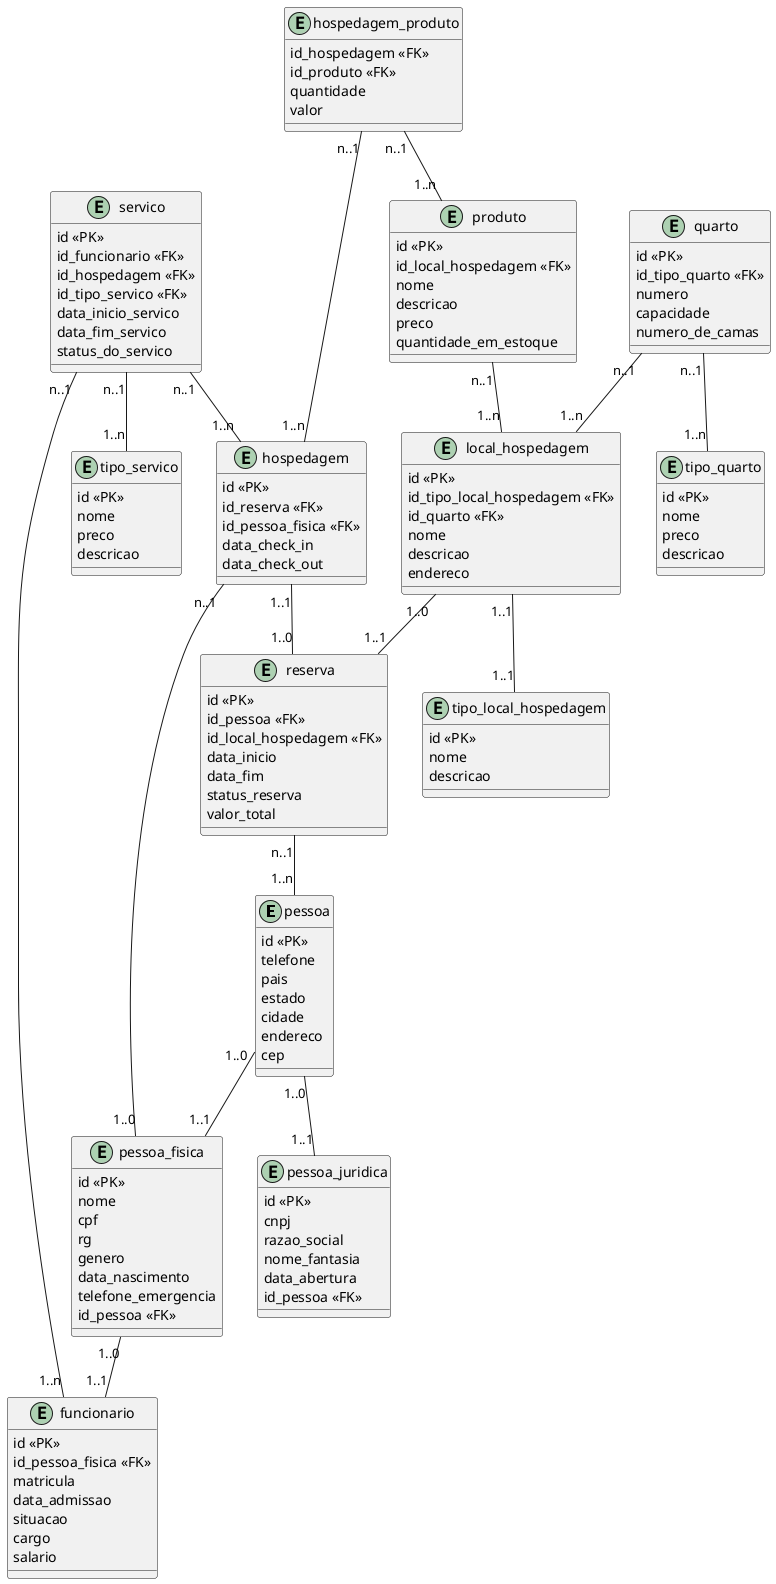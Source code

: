 @startuml Hospedagem

entity pessoa{
    id <<PK>>
    telefone
    pais
    estado
    cidade
    endereco
    cep
}

entity pessoa_fisica{
    id <<PK>>
    nome
    cpf
    rg
    genero
    data_nascimento
    telefone_emergencia
    id_pessoa <<FK>>
}

entity pessoa_juridica{
    id <<PK>>
    cnpj
    razao_social
    nome_fantasia
    data_abertura
    id_pessoa <<FK>>
}

entity funcionario{
    id <<PK>>
    id_pessoa_fisica <<FK>>
    matricula
    data_admissao
    situacao
    cargo
    salario
}

entity reserva{
    id <<PK>>
    id_pessoa <<FK>>
    id_local_hospedagem <<FK>>
    data_inicio
    data_fim
    status_reserva
    valor_total
}

entity hospedagem{
    id <<PK>>
    id_reserva <<FK>>
    id_pessoa_fisica <<FK>>
    data_check_in
    data_check_out
}

entity tipo_local_hospedagem{
    id <<PK>>
    nome
    descricao
}

entity local_hospedagem{
    id <<PK>>
    id_tipo_local_hospedagem <<FK>>
    id_quarto <<FK>>
    nome
    descricao
    endereco
}

entity tipo_quarto{
    id <<PK>>
    nome
    preco
    descricao
}

entity quarto{
    id <<PK>>
    id_tipo_quarto <<FK>>
    numero
    capacidade
    numero_de_camas
}

entity tipo_servico{
    id <<PK>>
    nome
    preco
    descricao
}

entity servico{
    id <<PK>>
    id_funcionario <<FK>>
    id_hospedagem <<FK>>
    id_tipo_servico <<FK>>
    data_inicio_servico
    data_fim_servico
    status_do_servico
}

entity produto{
    id <<PK>>
    id_local_hospedagem <<FK>>
    nome
    descricao
    preco
    quantidade_em_estoque
}

entity hospedagem_produto{
    id_hospedagem <<FK>>
    id_produto <<FK>>
    quantidade
    valor
}

pessoa "1..0" -- "1..1" pessoa_fisica
pessoa "1..0" -- "1..1" pessoa_juridica

pessoa_fisica "1..0" -- "1..1" funcionario

reserva "n..1" -- "1..n" pessoa
hospedagem "1..1" -- "1..0" reserva

local_hospedagem "1..0" -- "1..1" reserva
local_hospedagem "1..1" -- "1..1" tipo_local_hospedagem

quarto "n..1" -- "1..n" tipo_quarto
quarto "n..1" -- "1..n" local_hospedagem

produto "n..1" -- "1..n" local_hospedagem

hospedagem_produto "n..1" -- "1..n" produto
hospedagem_produto "n..1" -- "1..n" hospedagem

servico "n..1" -- "1..n" tipo_servico
servico "n..1" -- "1..n" funcionario
servico "n..1" -- "1..n" hospedagem

hospedagem "n..1" -- "1..0" pessoa_fisica

@enduml